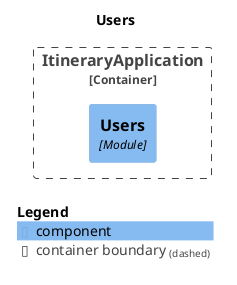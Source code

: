 @startuml
set separator none
title Users

top to bottom direction

!include <C4/C4>
!include <C4/C4_Context>
!include <C4/C4_Component>

Container_Boundary("ItineraryApplication.ItineraryApplication_boundary", "ItineraryApplication", $tags="") {
  Component(ItineraryApplication.ItineraryApplication.Users, "Users", $techn="Module", $descr="", $tags="", $link="")
}


SHOW_LEGEND(true)
@enduml